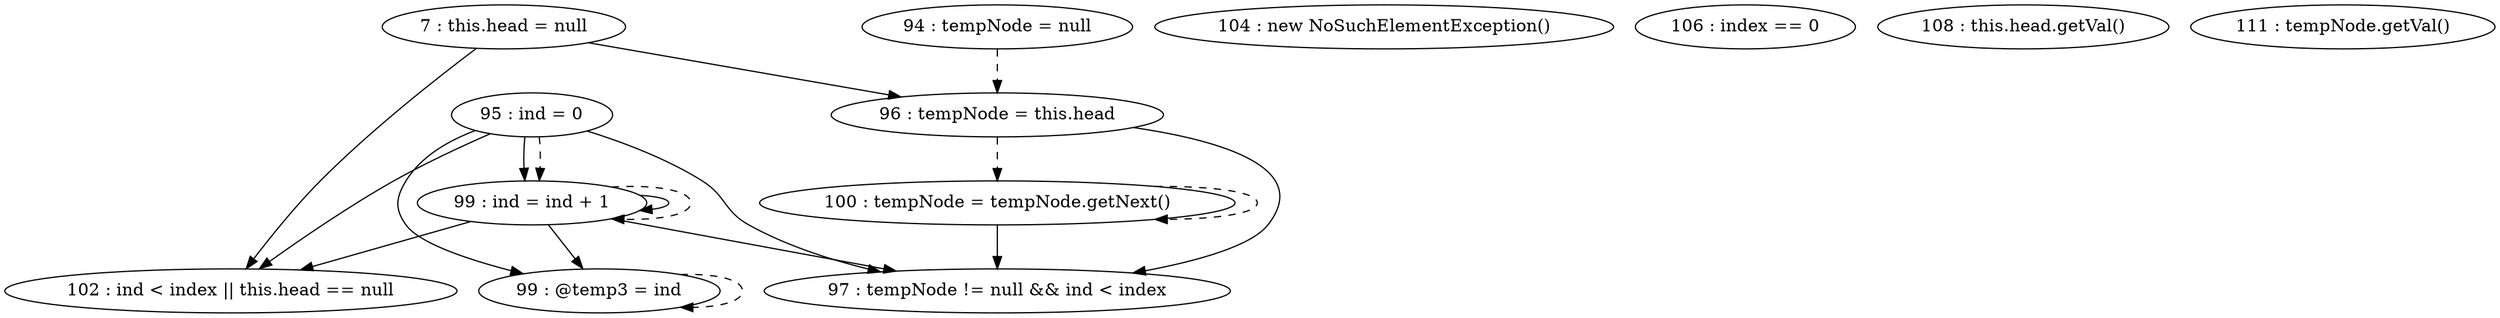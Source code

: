 digraph G {
"7 : this.head = null"
"7 : this.head = null" -> "102 : ind < index || this.head == null"
"7 : this.head = null" -> "96 : tempNode = this.head"
"94 : tempNode = null"
"94 : tempNode = null" -> "96 : tempNode = this.head" [style=dashed]
"95 : ind = 0"
"95 : ind = 0" -> "102 : ind < index || this.head == null"
"95 : ind = 0" -> "99 : @temp3 = ind"
"95 : ind = 0" -> "97 : tempNode != null && ind < index"
"95 : ind = 0" -> "99 : ind = ind + 1"
"95 : ind = 0" -> "99 : ind = ind + 1" [style=dashed]
"96 : tempNode = this.head"
"96 : tempNode = this.head" -> "97 : tempNode != null && ind < index"
"96 : tempNode = this.head" -> "100 : tempNode = tempNode.getNext()" [style=dashed]
"97 : tempNode != null && ind < index"
"99 : @temp3 = ind"
"99 : @temp3 = ind" -> "99 : @temp3 = ind" [style=dashed]
"99 : ind = ind + 1"
"99 : ind = ind + 1" -> "102 : ind < index || this.head == null"
"99 : ind = ind + 1" -> "99 : @temp3 = ind"
"99 : ind = ind + 1" -> "97 : tempNode != null && ind < index"
"99 : ind = ind + 1" -> "99 : ind = ind + 1"
"99 : ind = ind + 1" -> "99 : ind = ind + 1" [style=dashed]
"100 : tempNode = tempNode.getNext()"
"100 : tempNode = tempNode.getNext()" -> "97 : tempNode != null && ind < index"
"100 : tempNode = tempNode.getNext()" -> "100 : tempNode = tempNode.getNext()" [style=dashed]
"97 : tempNode != null && ind < index"
"102 : ind < index || this.head == null"
"104 : new NoSuchElementException()"
"106 : index == 0"
"108 : this.head.getVal()"
"111 : tempNode.getVal()"
}